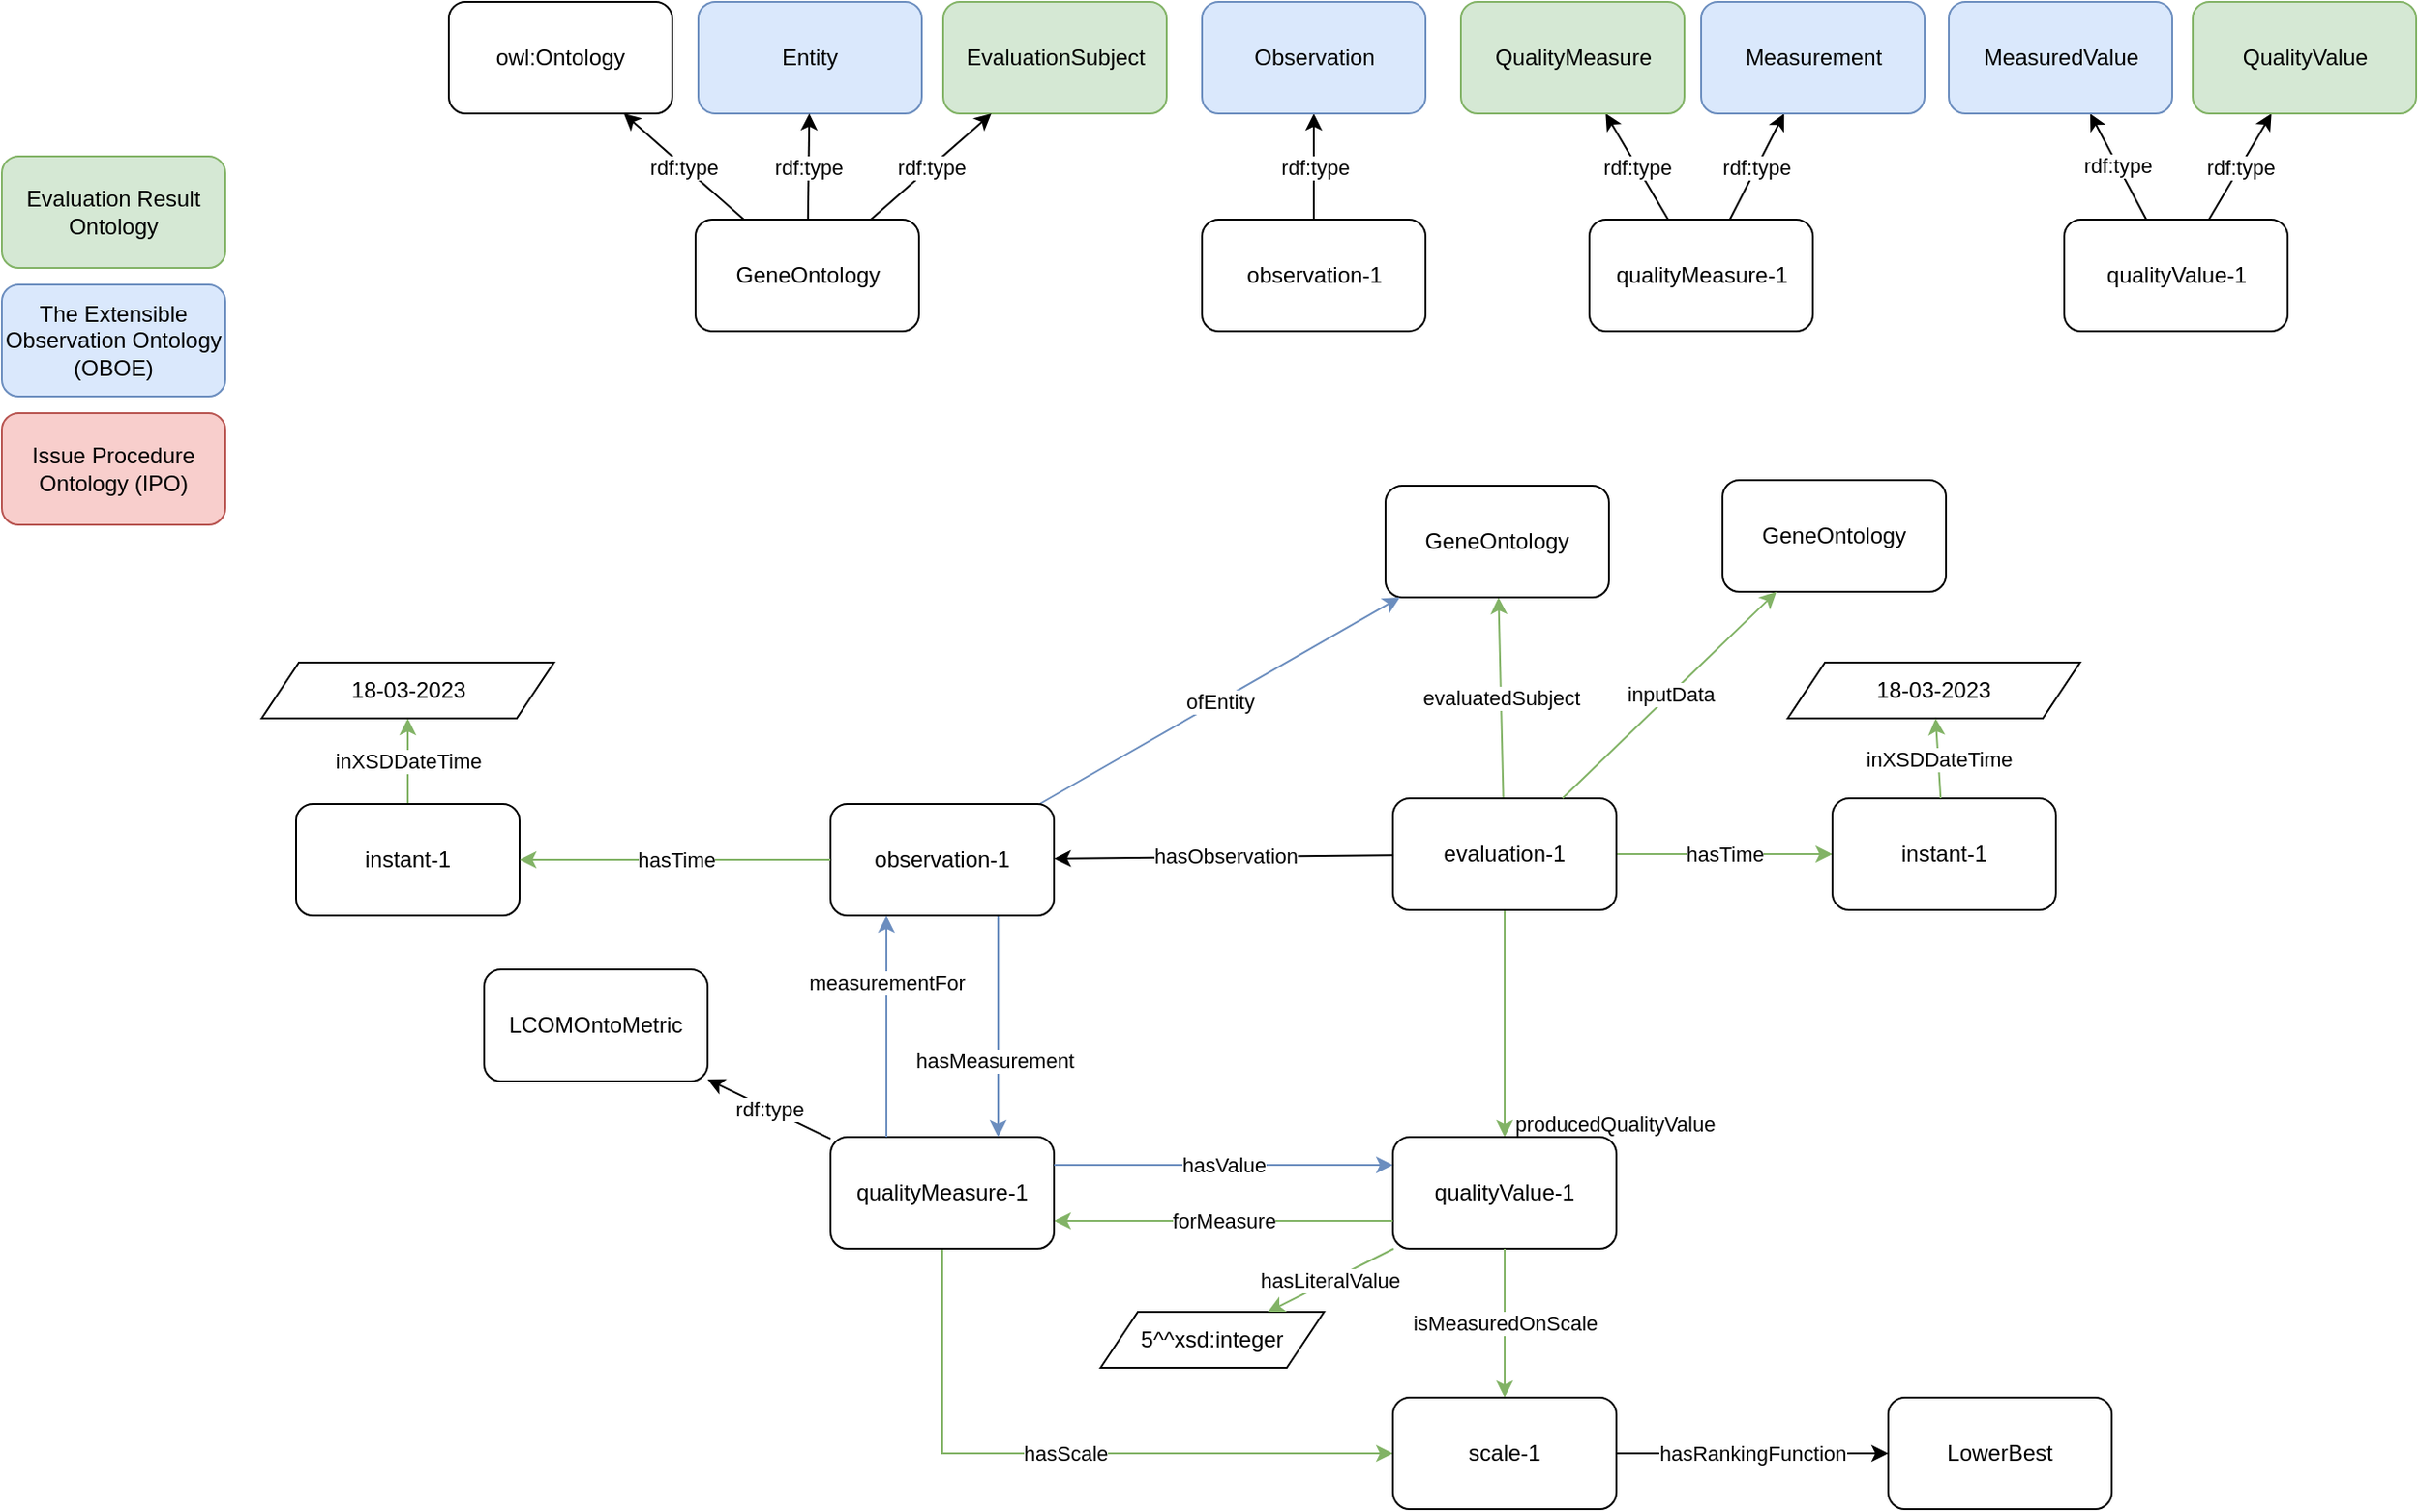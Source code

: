 <mxfile version="24.2.5" type="onedrive">
  <diagram name="Página-1" id="_jDvg0xVzVVm-qg6KwAA">
    <mxGraphModel grid="0" page="0" gridSize="10" guides="1" tooltips="1" connect="1" arrows="1" fold="1" pageScale="1" pageWidth="827" pageHeight="1169" math="0" shadow="0">
      <root>
        <mxCell id="0" />
        <mxCell id="1" parent="0" />
        <mxCell id="g8UGHBDmgpTp83PCRc3H-11" value="producedQualityValue" style="edgeStyle=orthogonalEdgeStyle;rounded=0;orthogonalLoop=1;jettySize=auto;html=1;fillColor=#d5e8d4;strokeColor=#82b366;" edge="1" parent="1" source="g8UGHBDmgpTp83PCRc3H-1" target="g8UGHBDmgpTp83PCRc3H-5">
          <mxGeometry x="0.883" y="59" relative="1" as="geometry">
            <mxPoint as="offset" />
          </mxGeometry>
        </mxCell>
        <mxCell id="g8UGHBDmgpTp83PCRc3H-12" value="evaluatedSubject" style="rounded=0;orthogonalLoop=1;jettySize=auto;html=1;fillColor=#d5e8d4;strokeColor=#82b366;" edge="1" parent="1" source="g8UGHBDmgpTp83PCRc3H-1" target="g8UGHBDmgpTp83PCRc3H-2">
          <mxGeometry relative="1" as="geometry" />
        </mxCell>
        <mxCell id="g8UGHBDmgpTp83PCRc3H-14" value="hasTime" style="rounded=0;orthogonalLoop=1;jettySize=auto;html=1;fillColor=#d5e8d4;strokeColor=#82b366;" edge="1" parent="1" source="g8UGHBDmgpTp83PCRc3H-1" target="g8UGHBDmgpTp83PCRc3H-8">
          <mxGeometry relative="1" as="geometry" />
        </mxCell>
        <mxCell id="i5XYrStHtQ4JS1iaajOa-8" value="hasObservation" style="rounded=0;orthogonalLoop=1;jettySize=auto;html=1;" edge="1" parent="1" source="g8UGHBDmgpTp83PCRc3H-1" target="i5XYrStHtQ4JS1iaajOa-1">
          <mxGeometry x="-0.004" relative="1" as="geometry">
            <mxPoint as="offset" />
          </mxGeometry>
        </mxCell>
        <mxCell id="g8UGHBDmgpTp83PCRc3H-1" value="evaluation-1" style="rounded=1;whiteSpace=wrap;html=1;" vertex="1" parent="1">
          <mxGeometry x="354" y="482" width="120" height="60" as="geometry" />
        </mxCell>
        <mxCell id="g8UGHBDmgpTp83PCRc3H-2" value="GeneOntology" style="rounded=1;whiteSpace=wrap;html=1;" vertex="1" parent="1">
          <mxGeometry x="350" y="314" width="120" height="60" as="geometry" />
        </mxCell>
        <mxCell id="g8UGHBDmgpTp83PCRc3H-3" value="GeneOntology" style="rounded=1;whiteSpace=wrap;html=1;" vertex="1" parent="1">
          <mxGeometry x="531" y="311" width="120" height="60" as="geometry" />
        </mxCell>
        <mxCell id="b2oUjGGGEl9ELxRw-VdT-1" value="hasScale" style="edgeStyle=orthogonalEdgeStyle;rounded=0;orthogonalLoop=1;jettySize=auto;html=1;exitX=0.5;exitY=1;exitDx=0;exitDy=0;entryX=0;entryY=0.5;entryDx=0;entryDy=0;fillColor=#d5e8d4;strokeColor=#82b366;" edge="1" parent="1" source="g8UGHBDmgpTp83PCRc3H-4" target="g8UGHBDmgpTp83PCRc3H-6">
          <mxGeometry relative="1" as="geometry" />
        </mxCell>
        <mxCell id="bBQ6U5whE9Jt-vacBvik-2" value="rdf:type" style="rounded=0;orthogonalLoop=1;jettySize=auto;html=1;" edge="1" parent="1" source="g8UGHBDmgpTp83PCRc3H-4" target="bBQ6U5whE9Jt-vacBvik-1">
          <mxGeometry relative="1" as="geometry" />
        </mxCell>
        <mxCell id="g8UGHBDmgpTp83PCRc3H-4" value="qualityMeasure-1" style="rounded=1;whiteSpace=wrap;html=1;" vertex="1" parent="1">
          <mxGeometry x="52" y="664" width="120" height="60" as="geometry" />
        </mxCell>
        <mxCell id="g8UGHBDmgpTp83PCRc3H-5" value="qualityValue-1" style="rounded=1;whiteSpace=wrap;html=1;" vertex="1" parent="1">
          <mxGeometry x="354" y="664" width="120" height="60" as="geometry" />
        </mxCell>
        <mxCell id="g8UGHBDmgpTp83PCRc3H-6" value="scale-1" style="rounded=1;whiteSpace=wrap;html=1;" vertex="1" parent="1">
          <mxGeometry x="354" y="804" width="120" height="60" as="geometry" />
        </mxCell>
        <mxCell id="g8UGHBDmgpTp83PCRc3H-7" value="5^^xsd:integer" style="shape=parallelogram;perimeter=parallelogramPerimeter;whiteSpace=wrap;html=1;fixedSize=1;" vertex="1" parent="1">
          <mxGeometry x="197" y="758" width="120" height="30" as="geometry" />
        </mxCell>
        <mxCell id="g8UGHBDmgpTp83PCRc3H-8" value="instant-1" style="rounded=1;whiteSpace=wrap;html=1;" vertex="1" parent="1">
          <mxGeometry x="590" y="482" width="120" height="60" as="geometry" />
        </mxCell>
        <mxCell id="g8UGHBDmgpTp83PCRc3H-9" value="18-03-2023" style="shape=parallelogram;perimeter=parallelogramPerimeter;whiteSpace=wrap;html=1;fixedSize=1;" vertex="1" parent="1">
          <mxGeometry x="566" y="409" width="157" height="30" as="geometry" />
        </mxCell>
        <mxCell id="g8UGHBDmgpTp83PCRc3H-13" value="inputData" style="endArrow=classic;html=1;rounded=0;fillColor=#d5e8d4;strokeColor=#82b366;" edge="1" parent="1" source="g8UGHBDmgpTp83PCRc3H-1" target="g8UGHBDmgpTp83PCRc3H-3">
          <mxGeometry width="50" height="50" relative="1" as="geometry">
            <mxPoint x="390" y="552" as="sourcePoint" />
            <mxPoint x="440" y="502" as="targetPoint" />
          </mxGeometry>
        </mxCell>
        <mxCell id="g8UGHBDmgpTp83PCRc3H-15" value="forMeasure" style="endArrow=classic;html=1;rounded=0;fillColor=#d5e8d4;strokeColor=#82b366;entryX=1;entryY=0.75;entryDx=0;entryDy=0;exitX=0;exitY=0.75;exitDx=0;exitDy=0;" edge="1" parent="1" source="g8UGHBDmgpTp83PCRc3H-5" target="g8UGHBDmgpTp83PCRc3H-4">
          <mxGeometry width="50" height="50" relative="1" as="geometry">
            <mxPoint x="390" y="544" as="sourcePoint" />
            <mxPoint x="440" y="494" as="targetPoint" />
          </mxGeometry>
        </mxCell>
        <mxCell id="g8UGHBDmgpTp83PCRc3H-16" value="hasLiteralValue" style="endArrow=classic;html=1;rounded=0;fillColor=#d5e8d4;strokeColor=#82b366;" edge="1" parent="1" source="g8UGHBDmgpTp83PCRc3H-5" target="g8UGHBDmgpTp83PCRc3H-7">
          <mxGeometry width="50" height="50" relative="1" as="geometry">
            <mxPoint x="390" y="544" as="sourcePoint" />
            <mxPoint x="440" y="494" as="targetPoint" />
          </mxGeometry>
        </mxCell>
        <mxCell id="g8UGHBDmgpTp83PCRc3H-17" value="isMeasuredOnScale" style="endArrow=classic;html=1;rounded=0;fillColor=#d5e8d4;strokeColor=#82b366;" edge="1" parent="1" source="g8UGHBDmgpTp83PCRc3H-5" target="g8UGHBDmgpTp83PCRc3H-6">
          <mxGeometry width="50" height="50" relative="1" as="geometry">
            <mxPoint x="390" y="544" as="sourcePoint" />
            <mxPoint x="440" y="494" as="targetPoint" />
          </mxGeometry>
        </mxCell>
        <mxCell id="g8UGHBDmgpTp83PCRc3H-18" value="LowerBest" style="rounded=1;whiteSpace=wrap;html=1;" vertex="1" parent="1">
          <mxGeometry x="620" y="804" width="120" height="60" as="geometry" />
        </mxCell>
        <mxCell id="g8UGHBDmgpTp83PCRc3H-19" value="hasRankingFunction" style="endArrow=classic;html=1;rounded=0;" edge="1" parent="1" source="g8UGHBDmgpTp83PCRc3H-6" target="g8UGHBDmgpTp83PCRc3H-18">
          <mxGeometry width="50" height="50" relative="1" as="geometry">
            <mxPoint x="390" y="544" as="sourcePoint" />
            <mxPoint x="440" y="494" as="targetPoint" />
          </mxGeometry>
        </mxCell>
        <mxCell id="g8UGHBDmgpTp83PCRc3H-20" value="inXSDDateTime" style="endArrow=classic;html=1;rounded=0;fillColor=#d5e8d4;strokeColor=#82b366;" edge="1" parent="1" source="g8UGHBDmgpTp83PCRc3H-8" target="g8UGHBDmgpTp83PCRc3H-9">
          <mxGeometry width="50" height="50" relative="1" as="geometry">
            <mxPoint x="410" y="522" as="sourcePoint" />
            <mxPoint x="460" y="472" as="targetPoint" />
          </mxGeometry>
        </mxCell>
        <mxCell id="i5XYrStHtQ4JS1iaajOa-9" value="ofEntity" style="rounded=0;orthogonalLoop=1;jettySize=auto;html=1;fillColor=#dae8fc;strokeColor=#6c8ebf;" edge="1" parent="1" source="i5XYrStHtQ4JS1iaajOa-1" target="g8UGHBDmgpTp83PCRc3H-2">
          <mxGeometry relative="1" as="geometry" />
        </mxCell>
        <mxCell id="okUSw6fjKmswUh22yCnh-3" value="hasMeasurement" style="edgeStyle=none;rounded=0;orthogonalLoop=1;jettySize=auto;html=1;exitX=0.75;exitY=1;exitDx=0;exitDy=0;entryX=0.75;entryY=0;entryDx=0;entryDy=0;fillColor=#dae8fc;strokeColor=#6c8ebf;" edge="1" parent="1" source="i5XYrStHtQ4JS1iaajOa-1" target="g8UGHBDmgpTp83PCRc3H-4">
          <mxGeometry x="0.3" y="-2" relative="1" as="geometry">
            <mxPoint as="offset" />
          </mxGeometry>
        </mxCell>
        <mxCell id="i5XYrStHtQ4JS1iaajOa-1" value="observation-1" style="rounded=1;whiteSpace=wrap;html=1;" vertex="1" parent="1">
          <mxGeometry x="52" y="485" width="120" height="60" as="geometry" />
        </mxCell>
        <mxCell id="i5XYrStHtQ4JS1iaajOa-6" value="inXSDDateTime" style="rounded=0;orthogonalLoop=1;jettySize=auto;html=1;fillColor=#d5e8d4;strokeColor=#82b366;" edge="1" parent="1" source="i5XYrStHtQ4JS1iaajOa-2" target="i5XYrStHtQ4JS1iaajOa-5">
          <mxGeometry relative="1" as="geometry" />
        </mxCell>
        <mxCell id="i5XYrStHtQ4JS1iaajOa-2" value="instant-1" style="rounded=1;whiteSpace=wrap;html=1;" vertex="1" parent="1">
          <mxGeometry x="-235" y="485" width="120" height="60" as="geometry" />
        </mxCell>
        <mxCell id="i5XYrStHtQ4JS1iaajOa-3" value="hasTime" style="rounded=0;orthogonalLoop=1;jettySize=auto;html=1;fillColor=#d5e8d4;strokeColor=#82b366;" edge="1" parent="1" source="i5XYrStHtQ4JS1iaajOa-1" target="i5XYrStHtQ4JS1iaajOa-2">
          <mxGeometry x="-0.002" relative="1" as="geometry">
            <mxPoint x="-221" y="509" as="sourcePoint" />
            <mxPoint x="-105" y="509" as="targetPoint" />
            <mxPoint as="offset" />
          </mxGeometry>
        </mxCell>
        <mxCell id="i5XYrStHtQ4JS1iaajOa-5" value="18-03-2023" style="shape=parallelogram;perimeter=parallelogramPerimeter;whiteSpace=wrap;html=1;fixedSize=1;" vertex="1" parent="1">
          <mxGeometry x="-253.5" y="409" width="157" height="30" as="geometry" />
        </mxCell>
        <mxCell id="oMk1Xzi5HUYwqGtf6m5N-5" value="measurementFor" style="rounded=0;orthogonalLoop=1;jettySize=auto;html=1;entryX=0.25;entryY=1;entryDx=0;entryDy=0;exitX=0.25;exitY=0;exitDx=0;exitDy=0;fillColor=#dae8fc;strokeColor=#6c8ebf;" edge="1" parent="1" source="g8UGHBDmgpTp83PCRc3H-4" target="i5XYrStHtQ4JS1iaajOa-1">
          <mxGeometry x="0.4" relative="1" as="geometry">
            <mxPoint as="offset" />
          </mxGeometry>
        </mxCell>
        <mxCell id="okUSw6fjKmswUh22yCnh-1" value="hasValue" style="rounded=0;orthogonalLoop=1;jettySize=auto;html=1;fillColor=#dae8fc;strokeColor=#6c8ebf;exitX=1;exitY=0.25;exitDx=0;exitDy=0;entryX=0;entryY=0.25;entryDx=0;entryDy=0;" edge="1" parent="1" source="g8UGHBDmgpTp83PCRc3H-4" target="g8UGHBDmgpTp83PCRc3H-5">
          <mxGeometry relative="1" as="geometry">
            <mxPoint x="172" y="605.854" as="sourcePoint" />
          </mxGeometry>
        </mxCell>
        <mxCell id="e68uHtzPB8mt0BxwD1Zl-16" value="&lt;div&gt;Evaluation Result&lt;/div&gt;&lt;div&gt;Ontology&lt;br&gt;&lt;/div&gt;" style="rounded=1;whiteSpace=wrap;html=1;fillColor=#d5e8d4;strokeColor=#82b366;" vertex="1" parent="1">
          <mxGeometry x="-393" y="137" width="120" height="60" as="geometry" />
        </mxCell>
        <mxCell id="e68uHtzPB8mt0BxwD1Zl-17" value="&lt;div&gt;The Extensible Observation Ontology&lt;/div&gt;&lt;div&gt;(OBOE)&lt;br&gt;&lt;/div&gt;" style="rounded=1;whiteSpace=wrap;html=1;fillColor=#dae8fc;strokeColor=#6c8ebf;" vertex="1" parent="1">
          <mxGeometry x="-393" y="206" width="120" height="60" as="geometry" />
        </mxCell>
        <mxCell id="e68uHtzPB8mt0BxwD1Zl-18" value="Issue Procedure Ontology (IPO)" style="rounded=1;whiteSpace=wrap;html=1;fillColor=#f8cecc;strokeColor=#b85450;" vertex="1" parent="1">
          <mxGeometry x="-393" y="275" width="120" height="60" as="geometry" />
        </mxCell>
        <mxCell id="bBQ6U5whE9Jt-vacBvik-1" value="LCOMOntoMetric" style="rounded=1;whiteSpace=wrap;html=1;" vertex="1" parent="1">
          <mxGeometry x="-134" y="574" width="120" height="60" as="geometry" />
        </mxCell>
        <mxCell id="bBQ6U5whE9Jt-vacBvik-12" value="Entity" style="rounded=1;whiteSpace=wrap;html=1;fillColor=#dae8fc;strokeColor=#6c8ebf;" vertex="1" parent="1">
          <mxGeometry x="-19" y="54" width="120" height="60" as="geometry" />
        </mxCell>
        <mxCell id="bBQ6U5whE9Jt-vacBvik-13" value="EvaluationSubject" style="rounded=1;whiteSpace=wrap;html=1;fillColor=#d5e8d4;strokeColor=#82b366;" vertex="1" parent="1">
          <mxGeometry x="112.5" y="54" width="120" height="60" as="geometry" />
        </mxCell>
        <mxCell id="bBQ6U5whE9Jt-vacBvik-16" value="rdf:type" style="rounded=0;orthogonalLoop=1;jettySize=auto;html=1;" edge="1" parent="1" source="bBQ6U5whE9Jt-vacBvik-14" target="bBQ6U5whE9Jt-vacBvik-12">
          <mxGeometry relative="1" as="geometry" />
        </mxCell>
        <mxCell id="bBQ6U5whE9Jt-vacBvik-17" value="rdf:type" style="rounded=0;orthogonalLoop=1;jettySize=auto;html=1;" edge="1" parent="1" source="bBQ6U5whE9Jt-vacBvik-14" target="bBQ6U5whE9Jt-vacBvik-13">
          <mxGeometry relative="1" as="geometry" />
        </mxCell>
        <mxCell id="y9LYe0V5xpwSObZQLf9V-2" value="rdf:type" style="rounded=0;orthogonalLoop=1;jettySize=auto;html=1;" edge="1" parent="1" source="bBQ6U5whE9Jt-vacBvik-14" target="y9LYe0V5xpwSObZQLf9V-1">
          <mxGeometry relative="1" as="geometry" />
        </mxCell>
        <mxCell id="bBQ6U5whE9Jt-vacBvik-14" value="GeneOntology" style="rounded=1;whiteSpace=wrap;html=1;" vertex="1" parent="1">
          <mxGeometry x="-20.5" y="171" width="120" height="60" as="geometry" />
        </mxCell>
        <mxCell id="bBQ6U5whE9Jt-vacBvik-21" value="rdf:type" style="rounded=0;orthogonalLoop=1;jettySize=auto;html=1;" edge="1" parent="1" source="bBQ6U5whE9Jt-vacBvik-18" target="bBQ6U5whE9Jt-vacBvik-19">
          <mxGeometry relative="1" as="geometry" />
        </mxCell>
        <mxCell id="bBQ6U5whE9Jt-vacBvik-18" value="observation-1" style="rounded=1;whiteSpace=wrap;html=1;" vertex="1" parent="1">
          <mxGeometry x="251.5" y="171" width="120" height="60" as="geometry" />
        </mxCell>
        <mxCell id="bBQ6U5whE9Jt-vacBvik-19" value="Observation" style="rounded=1;whiteSpace=wrap;html=1;fillColor=#dae8fc;strokeColor=#6c8ebf;" vertex="1" parent="1">
          <mxGeometry x="251.5" y="54" width="120" height="60" as="geometry" />
        </mxCell>
        <mxCell id="bBQ6U5whE9Jt-vacBvik-26" value="rdf:type" style="rounded=0;orthogonalLoop=1;jettySize=auto;html=1;" edge="1" parent="1" source="bBQ6U5whE9Jt-vacBvik-23" target="bBQ6U5whE9Jt-vacBvik-24">
          <mxGeometry relative="1" as="geometry" />
        </mxCell>
        <mxCell id="bBQ6U5whE9Jt-vacBvik-27" value="rdf:type" style="rounded=0;orthogonalLoop=1;jettySize=auto;html=1;" edge="1" parent="1" source="bBQ6U5whE9Jt-vacBvik-23" target="bBQ6U5whE9Jt-vacBvik-25">
          <mxGeometry relative="1" as="geometry" />
        </mxCell>
        <mxCell id="bBQ6U5whE9Jt-vacBvik-23" value="qualityMeasure-1" style="rounded=1;whiteSpace=wrap;html=1;" vertex="1" parent="1">
          <mxGeometry x="459.5" y="171" width="120" height="60" as="geometry" />
        </mxCell>
        <mxCell id="bBQ6U5whE9Jt-vacBvik-24" value="QualityMeasure" style="rounded=1;whiteSpace=wrap;html=1;fillColor=#d5e8d4;strokeColor=#82b366;" vertex="1" parent="1">
          <mxGeometry x="390.5" y="54" width="120" height="60" as="geometry" />
        </mxCell>
        <mxCell id="bBQ6U5whE9Jt-vacBvik-25" value="Measurement" style="rounded=1;whiteSpace=wrap;html=1;fillColor=#dae8fc;strokeColor=#6c8ebf;" vertex="1" parent="1">
          <mxGeometry x="519.5" y="54" width="120" height="60" as="geometry" />
        </mxCell>
        <mxCell id="bBQ6U5whE9Jt-vacBvik-31" value="rdf:type" style="rounded=0;orthogonalLoop=1;jettySize=auto;html=1;" edge="1" parent="1" source="bBQ6U5whE9Jt-vacBvik-28" target="bBQ6U5whE9Jt-vacBvik-29">
          <mxGeometry relative="1" as="geometry" />
        </mxCell>
        <mxCell id="bBQ6U5whE9Jt-vacBvik-32" value="rdf:type" style="rounded=0;orthogonalLoop=1;jettySize=auto;html=1;" edge="1" parent="1" source="bBQ6U5whE9Jt-vacBvik-28" target="bBQ6U5whE9Jt-vacBvik-30">
          <mxGeometry relative="1" as="geometry" />
        </mxCell>
        <mxCell id="bBQ6U5whE9Jt-vacBvik-28" value="qualityValue-1" style="rounded=1;whiteSpace=wrap;html=1;" vertex="1" parent="1">
          <mxGeometry x="714.5" y="171" width="120" height="60" as="geometry" />
        </mxCell>
        <mxCell id="bBQ6U5whE9Jt-vacBvik-29" value="MeasuredValue" style="rounded=1;whiteSpace=wrap;html=1;fillColor=#dae8fc;strokeColor=#6c8ebf;" vertex="1" parent="1">
          <mxGeometry x="652.5" y="54" width="120" height="60" as="geometry" />
        </mxCell>
        <mxCell id="bBQ6U5whE9Jt-vacBvik-30" value="QualityValue" style="rounded=1;whiteSpace=wrap;html=1;fillColor=#d5e8d4;strokeColor=#82b366;" vertex="1" parent="1">
          <mxGeometry x="783.5" y="54" width="120" height="60" as="geometry" />
        </mxCell>
        <mxCell id="y9LYe0V5xpwSObZQLf9V-1" value="owl:Ontology" style="rounded=1;whiteSpace=wrap;html=1;" vertex="1" parent="1">
          <mxGeometry x="-153" y="54" width="120" height="60" as="geometry" />
        </mxCell>
      </root>
    </mxGraphModel>
  </diagram>
</mxfile>
